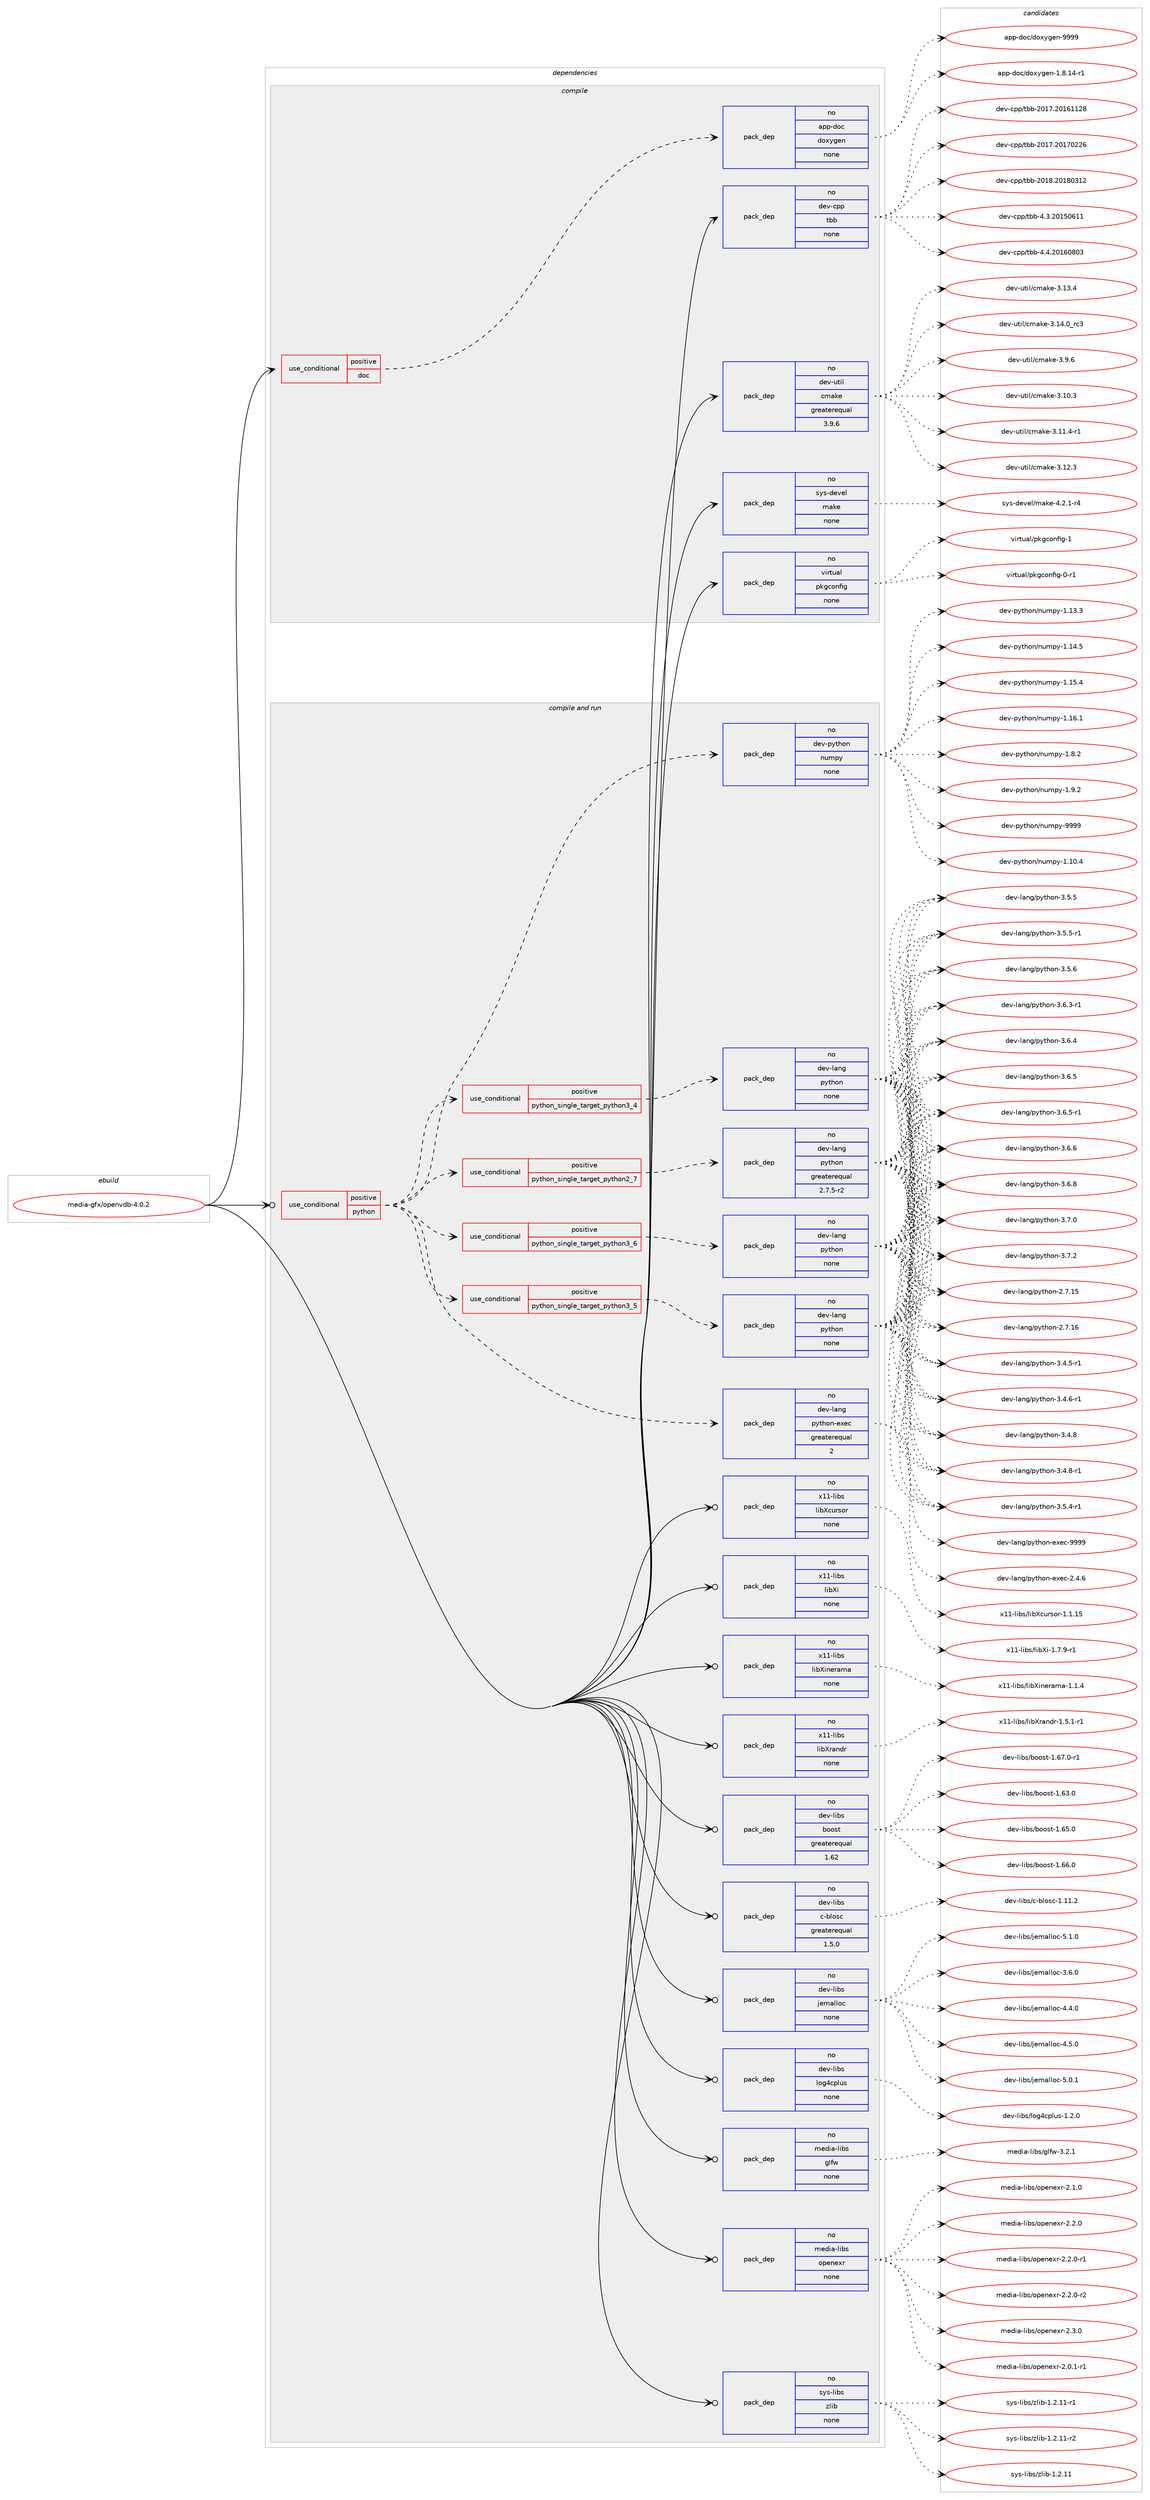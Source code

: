 digraph prolog {

# *************
# Graph options
# *************

newrank=true;
concentrate=true;
compound=true;
graph [rankdir=LR,fontname=Helvetica,fontsize=10,ranksep=1.5];#, ranksep=2.5, nodesep=0.2];
edge  [arrowhead=vee];
node  [fontname=Helvetica,fontsize=10];

# **********
# The ebuild
# **********

subgraph cluster_leftcol {
color=gray;
rank=same;
label=<<i>ebuild</i>>;
id [label="media-gfx/openvdb-4.0.2", color=red, width=4, href="../media-gfx/openvdb-4.0.2.svg"];
}

# ****************
# The dependencies
# ****************

subgraph cluster_midcol {
color=gray;
label=<<i>dependencies</i>>;
subgraph cluster_compile {
fillcolor="#eeeeee";
style=filled;
label=<<i>compile</i>>;
subgraph cond433173 {
dependency1606940 [label=<<TABLE BORDER="0" CELLBORDER="1" CELLSPACING="0" CELLPADDING="4"><TR><TD ROWSPAN="3" CELLPADDING="10">use_conditional</TD></TR><TR><TD>positive</TD></TR><TR><TD>doc</TD></TR></TABLE>>, shape=none, color=red];
subgraph pack1148151 {
dependency1606941 [label=<<TABLE BORDER="0" CELLBORDER="1" CELLSPACING="0" CELLPADDING="4" WIDTH="220"><TR><TD ROWSPAN="6" CELLPADDING="30">pack_dep</TD></TR><TR><TD WIDTH="110">no</TD></TR><TR><TD>app-doc</TD></TR><TR><TD>doxygen</TD></TR><TR><TD>none</TD></TR><TR><TD></TD></TR></TABLE>>, shape=none, color=blue];
}
dependency1606940:e -> dependency1606941:w [weight=20,style="dashed",arrowhead="vee"];
}
id:e -> dependency1606940:w [weight=20,style="solid",arrowhead="vee"];
subgraph pack1148152 {
dependency1606942 [label=<<TABLE BORDER="0" CELLBORDER="1" CELLSPACING="0" CELLPADDING="4" WIDTH="220"><TR><TD ROWSPAN="6" CELLPADDING="30">pack_dep</TD></TR><TR><TD WIDTH="110">no</TD></TR><TR><TD>dev-cpp</TD></TR><TR><TD>tbb</TD></TR><TR><TD>none</TD></TR><TR><TD></TD></TR></TABLE>>, shape=none, color=blue];
}
id:e -> dependency1606942:w [weight=20,style="solid",arrowhead="vee"];
subgraph pack1148153 {
dependency1606943 [label=<<TABLE BORDER="0" CELLBORDER="1" CELLSPACING="0" CELLPADDING="4" WIDTH="220"><TR><TD ROWSPAN="6" CELLPADDING="30">pack_dep</TD></TR><TR><TD WIDTH="110">no</TD></TR><TR><TD>dev-util</TD></TR><TR><TD>cmake</TD></TR><TR><TD>greaterequal</TD></TR><TR><TD>3.9.6</TD></TR></TABLE>>, shape=none, color=blue];
}
id:e -> dependency1606943:w [weight=20,style="solid",arrowhead="vee"];
subgraph pack1148154 {
dependency1606944 [label=<<TABLE BORDER="0" CELLBORDER="1" CELLSPACING="0" CELLPADDING="4" WIDTH="220"><TR><TD ROWSPAN="6" CELLPADDING="30">pack_dep</TD></TR><TR><TD WIDTH="110">no</TD></TR><TR><TD>sys-devel</TD></TR><TR><TD>make</TD></TR><TR><TD>none</TD></TR><TR><TD></TD></TR></TABLE>>, shape=none, color=blue];
}
id:e -> dependency1606944:w [weight=20,style="solid",arrowhead="vee"];
subgraph pack1148155 {
dependency1606945 [label=<<TABLE BORDER="0" CELLBORDER="1" CELLSPACING="0" CELLPADDING="4" WIDTH="220"><TR><TD ROWSPAN="6" CELLPADDING="30">pack_dep</TD></TR><TR><TD WIDTH="110">no</TD></TR><TR><TD>virtual</TD></TR><TR><TD>pkgconfig</TD></TR><TR><TD>none</TD></TR><TR><TD></TD></TR></TABLE>>, shape=none, color=blue];
}
id:e -> dependency1606945:w [weight=20,style="solid",arrowhead="vee"];
}
subgraph cluster_compileandrun {
fillcolor="#eeeeee";
style=filled;
label=<<i>compile and run</i>>;
subgraph cond433174 {
dependency1606946 [label=<<TABLE BORDER="0" CELLBORDER="1" CELLSPACING="0" CELLPADDING="4"><TR><TD ROWSPAN="3" CELLPADDING="10">use_conditional</TD></TR><TR><TD>positive</TD></TR><TR><TD>python</TD></TR></TABLE>>, shape=none, color=red];
subgraph cond433175 {
dependency1606947 [label=<<TABLE BORDER="0" CELLBORDER="1" CELLSPACING="0" CELLPADDING="4"><TR><TD ROWSPAN="3" CELLPADDING="10">use_conditional</TD></TR><TR><TD>positive</TD></TR><TR><TD>python_single_target_python2_7</TD></TR></TABLE>>, shape=none, color=red];
subgraph pack1148156 {
dependency1606948 [label=<<TABLE BORDER="0" CELLBORDER="1" CELLSPACING="0" CELLPADDING="4" WIDTH="220"><TR><TD ROWSPAN="6" CELLPADDING="30">pack_dep</TD></TR><TR><TD WIDTH="110">no</TD></TR><TR><TD>dev-lang</TD></TR><TR><TD>python</TD></TR><TR><TD>greaterequal</TD></TR><TR><TD>2.7.5-r2</TD></TR></TABLE>>, shape=none, color=blue];
}
dependency1606947:e -> dependency1606948:w [weight=20,style="dashed",arrowhead="vee"];
}
dependency1606946:e -> dependency1606947:w [weight=20,style="dashed",arrowhead="vee"];
subgraph cond433176 {
dependency1606949 [label=<<TABLE BORDER="0" CELLBORDER="1" CELLSPACING="0" CELLPADDING="4"><TR><TD ROWSPAN="3" CELLPADDING="10">use_conditional</TD></TR><TR><TD>positive</TD></TR><TR><TD>python_single_target_python3_4</TD></TR></TABLE>>, shape=none, color=red];
subgraph pack1148157 {
dependency1606950 [label=<<TABLE BORDER="0" CELLBORDER="1" CELLSPACING="0" CELLPADDING="4" WIDTH="220"><TR><TD ROWSPAN="6" CELLPADDING="30">pack_dep</TD></TR><TR><TD WIDTH="110">no</TD></TR><TR><TD>dev-lang</TD></TR><TR><TD>python</TD></TR><TR><TD>none</TD></TR><TR><TD></TD></TR></TABLE>>, shape=none, color=blue];
}
dependency1606949:e -> dependency1606950:w [weight=20,style="dashed",arrowhead="vee"];
}
dependency1606946:e -> dependency1606949:w [weight=20,style="dashed",arrowhead="vee"];
subgraph cond433177 {
dependency1606951 [label=<<TABLE BORDER="0" CELLBORDER="1" CELLSPACING="0" CELLPADDING="4"><TR><TD ROWSPAN="3" CELLPADDING="10">use_conditional</TD></TR><TR><TD>positive</TD></TR><TR><TD>python_single_target_python3_5</TD></TR></TABLE>>, shape=none, color=red];
subgraph pack1148158 {
dependency1606952 [label=<<TABLE BORDER="0" CELLBORDER="1" CELLSPACING="0" CELLPADDING="4" WIDTH="220"><TR><TD ROWSPAN="6" CELLPADDING="30">pack_dep</TD></TR><TR><TD WIDTH="110">no</TD></TR><TR><TD>dev-lang</TD></TR><TR><TD>python</TD></TR><TR><TD>none</TD></TR><TR><TD></TD></TR></TABLE>>, shape=none, color=blue];
}
dependency1606951:e -> dependency1606952:w [weight=20,style="dashed",arrowhead="vee"];
}
dependency1606946:e -> dependency1606951:w [weight=20,style="dashed",arrowhead="vee"];
subgraph cond433178 {
dependency1606953 [label=<<TABLE BORDER="0" CELLBORDER="1" CELLSPACING="0" CELLPADDING="4"><TR><TD ROWSPAN="3" CELLPADDING="10">use_conditional</TD></TR><TR><TD>positive</TD></TR><TR><TD>python_single_target_python3_6</TD></TR></TABLE>>, shape=none, color=red];
subgraph pack1148159 {
dependency1606954 [label=<<TABLE BORDER="0" CELLBORDER="1" CELLSPACING="0" CELLPADDING="4" WIDTH="220"><TR><TD ROWSPAN="6" CELLPADDING="30">pack_dep</TD></TR><TR><TD WIDTH="110">no</TD></TR><TR><TD>dev-lang</TD></TR><TR><TD>python</TD></TR><TR><TD>none</TD></TR><TR><TD></TD></TR></TABLE>>, shape=none, color=blue];
}
dependency1606953:e -> dependency1606954:w [weight=20,style="dashed",arrowhead="vee"];
}
dependency1606946:e -> dependency1606953:w [weight=20,style="dashed",arrowhead="vee"];
subgraph pack1148160 {
dependency1606955 [label=<<TABLE BORDER="0" CELLBORDER="1" CELLSPACING="0" CELLPADDING="4" WIDTH="220"><TR><TD ROWSPAN="6" CELLPADDING="30">pack_dep</TD></TR><TR><TD WIDTH="110">no</TD></TR><TR><TD>dev-lang</TD></TR><TR><TD>python-exec</TD></TR><TR><TD>greaterequal</TD></TR><TR><TD>2</TD></TR></TABLE>>, shape=none, color=blue];
}
dependency1606946:e -> dependency1606955:w [weight=20,style="dashed",arrowhead="vee"];
subgraph pack1148161 {
dependency1606956 [label=<<TABLE BORDER="0" CELLBORDER="1" CELLSPACING="0" CELLPADDING="4" WIDTH="220"><TR><TD ROWSPAN="6" CELLPADDING="30">pack_dep</TD></TR><TR><TD WIDTH="110">no</TD></TR><TR><TD>dev-python</TD></TR><TR><TD>numpy</TD></TR><TR><TD>none</TD></TR><TR><TD></TD></TR></TABLE>>, shape=none, color=blue];
}
dependency1606946:e -> dependency1606956:w [weight=20,style="dashed",arrowhead="vee"];
}
id:e -> dependency1606946:w [weight=20,style="solid",arrowhead="odotvee"];
subgraph pack1148162 {
dependency1606957 [label=<<TABLE BORDER="0" CELLBORDER="1" CELLSPACING="0" CELLPADDING="4" WIDTH="220"><TR><TD ROWSPAN="6" CELLPADDING="30">pack_dep</TD></TR><TR><TD WIDTH="110">no</TD></TR><TR><TD>dev-libs</TD></TR><TR><TD>boost</TD></TR><TR><TD>greaterequal</TD></TR><TR><TD>1.62</TD></TR></TABLE>>, shape=none, color=blue];
}
id:e -> dependency1606957:w [weight=20,style="solid",arrowhead="odotvee"];
subgraph pack1148163 {
dependency1606958 [label=<<TABLE BORDER="0" CELLBORDER="1" CELLSPACING="0" CELLPADDING="4" WIDTH="220"><TR><TD ROWSPAN="6" CELLPADDING="30">pack_dep</TD></TR><TR><TD WIDTH="110">no</TD></TR><TR><TD>dev-libs</TD></TR><TR><TD>c-blosc</TD></TR><TR><TD>greaterequal</TD></TR><TR><TD>1.5.0</TD></TR></TABLE>>, shape=none, color=blue];
}
id:e -> dependency1606958:w [weight=20,style="solid",arrowhead="odotvee"];
subgraph pack1148164 {
dependency1606959 [label=<<TABLE BORDER="0" CELLBORDER="1" CELLSPACING="0" CELLPADDING="4" WIDTH="220"><TR><TD ROWSPAN="6" CELLPADDING="30">pack_dep</TD></TR><TR><TD WIDTH="110">no</TD></TR><TR><TD>dev-libs</TD></TR><TR><TD>jemalloc</TD></TR><TR><TD>none</TD></TR><TR><TD></TD></TR></TABLE>>, shape=none, color=blue];
}
id:e -> dependency1606959:w [weight=20,style="solid",arrowhead="odotvee"];
subgraph pack1148165 {
dependency1606960 [label=<<TABLE BORDER="0" CELLBORDER="1" CELLSPACING="0" CELLPADDING="4" WIDTH="220"><TR><TD ROWSPAN="6" CELLPADDING="30">pack_dep</TD></TR><TR><TD WIDTH="110">no</TD></TR><TR><TD>dev-libs</TD></TR><TR><TD>log4cplus</TD></TR><TR><TD>none</TD></TR><TR><TD></TD></TR></TABLE>>, shape=none, color=blue];
}
id:e -> dependency1606960:w [weight=20,style="solid",arrowhead="odotvee"];
subgraph pack1148166 {
dependency1606961 [label=<<TABLE BORDER="0" CELLBORDER="1" CELLSPACING="0" CELLPADDING="4" WIDTH="220"><TR><TD ROWSPAN="6" CELLPADDING="30">pack_dep</TD></TR><TR><TD WIDTH="110">no</TD></TR><TR><TD>media-libs</TD></TR><TR><TD>glfw</TD></TR><TR><TD>none</TD></TR><TR><TD></TD></TR></TABLE>>, shape=none, color=blue];
}
id:e -> dependency1606961:w [weight=20,style="solid",arrowhead="odotvee"];
subgraph pack1148167 {
dependency1606962 [label=<<TABLE BORDER="0" CELLBORDER="1" CELLSPACING="0" CELLPADDING="4" WIDTH="220"><TR><TD ROWSPAN="6" CELLPADDING="30">pack_dep</TD></TR><TR><TD WIDTH="110">no</TD></TR><TR><TD>media-libs</TD></TR><TR><TD>openexr</TD></TR><TR><TD>none</TD></TR><TR><TD></TD></TR></TABLE>>, shape=none, color=blue];
}
id:e -> dependency1606962:w [weight=20,style="solid",arrowhead="odotvee"];
subgraph pack1148168 {
dependency1606963 [label=<<TABLE BORDER="0" CELLBORDER="1" CELLSPACING="0" CELLPADDING="4" WIDTH="220"><TR><TD ROWSPAN="6" CELLPADDING="30">pack_dep</TD></TR><TR><TD WIDTH="110">no</TD></TR><TR><TD>sys-libs</TD></TR><TR><TD>zlib</TD></TR><TR><TD>none</TD></TR><TR><TD></TD></TR></TABLE>>, shape=none, color=blue];
}
id:e -> dependency1606963:w [weight=20,style="solid",arrowhead="odotvee"];
subgraph pack1148169 {
dependency1606964 [label=<<TABLE BORDER="0" CELLBORDER="1" CELLSPACING="0" CELLPADDING="4" WIDTH="220"><TR><TD ROWSPAN="6" CELLPADDING="30">pack_dep</TD></TR><TR><TD WIDTH="110">no</TD></TR><TR><TD>x11-libs</TD></TR><TR><TD>libXcursor</TD></TR><TR><TD>none</TD></TR><TR><TD></TD></TR></TABLE>>, shape=none, color=blue];
}
id:e -> dependency1606964:w [weight=20,style="solid",arrowhead="odotvee"];
subgraph pack1148170 {
dependency1606965 [label=<<TABLE BORDER="0" CELLBORDER="1" CELLSPACING="0" CELLPADDING="4" WIDTH="220"><TR><TD ROWSPAN="6" CELLPADDING="30">pack_dep</TD></TR><TR><TD WIDTH="110">no</TD></TR><TR><TD>x11-libs</TD></TR><TR><TD>libXi</TD></TR><TR><TD>none</TD></TR><TR><TD></TD></TR></TABLE>>, shape=none, color=blue];
}
id:e -> dependency1606965:w [weight=20,style="solid",arrowhead="odotvee"];
subgraph pack1148171 {
dependency1606966 [label=<<TABLE BORDER="0" CELLBORDER="1" CELLSPACING="0" CELLPADDING="4" WIDTH="220"><TR><TD ROWSPAN="6" CELLPADDING="30">pack_dep</TD></TR><TR><TD WIDTH="110">no</TD></TR><TR><TD>x11-libs</TD></TR><TR><TD>libXinerama</TD></TR><TR><TD>none</TD></TR><TR><TD></TD></TR></TABLE>>, shape=none, color=blue];
}
id:e -> dependency1606966:w [weight=20,style="solid",arrowhead="odotvee"];
subgraph pack1148172 {
dependency1606967 [label=<<TABLE BORDER="0" CELLBORDER="1" CELLSPACING="0" CELLPADDING="4" WIDTH="220"><TR><TD ROWSPAN="6" CELLPADDING="30">pack_dep</TD></TR><TR><TD WIDTH="110">no</TD></TR><TR><TD>x11-libs</TD></TR><TR><TD>libXrandr</TD></TR><TR><TD>none</TD></TR><TR><TD></TD></TR></TABLE>>, shape=none, color=blue];
}
id:e -> dependency1606967:w [weight=20,style="solid",arrowhead="odotvee"];
}
subgraph cluster_run {
fillcolor="#eeeeee";
style=filled;
label=<<i>run</i>>;
}
}

# **************
# The candidates
# **************

subgraph cluster_choices {
rank=same;
color=gray;
label=<<i>candidates</i>>;

subgraph choice1148151 {
color=black;
nodesep=1;
choice97112112451001119947100111120121103101110454946564649524511449 [label="app-doc/doxygen-1.8.14-r1", color=red, width=4,href="../app-doc/doxygen-1.8.14-r1.svg"];
choice971121124510011199471001111201211031011104557575757 [label="app-doc/doxygen-9999", color=red, width=4,href="../app-doc/doxygen-9999.svg"];
dependency1606941:e -> choice97112112451001119947100111120121103101110454946564649524511449:w [style=dotted,weight="100"];
dependency1606941:e -> choice971121124510011199471001111201211031011104557575757:w [style=dotted,weight="100"];
}
subgraph choice1148152 {
color=black;
nodesep=1;
choice10010111845991121124711698984550484955465048495449495056 [label="dev-cpp/tbb-2017.20161128", color=red, width=4,href="../dev-cpp/tbb-2017.20161128.svg"];
choice10010111845991121124711698984550484955465048495548505054 [label="dev-cpp/tbb-2017.20170226", color=red, width=4,href="../dev-cpp/tbb-2017.20170226.svg"];
choice10010111845991121124711698984550484956465048495648514950 [label="dev-cpp/tbb-2018.20180312", color=red, width=4,href="../dev-cpp/tbb-2018.20180312.svg"];
choice100101118459911211247116989845524651465048495348544949 [label="dev-cpp/tbb-4.3.20150611", color=red, width=4,href="../dev-cpp/tbb-4.3.20150611.svg"];
choice100101118459911211247116989845524652465048495448564851 [label="dev-cpp/tbb-4.4.20160803", color=red, width=4,href="../dev-cpp/tbb-4.4.20160803.svg"];
dependency1606942:e -> choice10010111845991121124711698984550484955465048495449495056:w [style=dotted,weight="100"];
dependency1606942:e -> choice10010111845991121124711698984550484955465048495548505054:w [style=dotted,weight="100"];
dependency1606942:e -> choice10010111845991121124711698984550484956465048495648514950:w [style=dotted,weight="100"];
dependency1606942:e -> choice100101118459911211247116989845524651465048495348544949:w [style=dotted,weight="100"];
dependency1606942:e -> choice100101118459911211247116989845524652465048495448564851:w [style=dotted,weight="100"];
}
subgraph choice1148153 {
color=black;
nodesep=1;
choice1001011184511711610510847991099710710145514649484651 [label="dev-util/cmake-3.10.3", color=red, width=4,href="../dev-util/cmake-3.10.3.svg"];
choice10010111845117116105108479910997107101455146494946524511449 [label="dev-util/cmake-3.11.4-r1", color=red, width=4,href="../dev-util/cmake-3.11.4-r1.svg"];
choice1001011184511711610510847991099710710145514649504651 [label="dev-util/cmake-3.12.3", color=red, width=4,href="../dev-util/cmake-3.12.3.svg"];
choice1001011184511711610510847991099710710145514649514652 [label="dev-util/cmake-3.13.4", color=red, width=4,href="../dev-util/cmake-3.13.4.svg"];
choice1001011184511711610510847991099710710145514649524648951149951 [label="dev-util/cmake-3.14.0_rc3", color=red, width=4,href="../dev-util/cmake-3.14.0_rc3.svg"];
choice10010111845117116105108479910997107101455146574654 [label="dev-util/cmake-3.9.6", color=red, width=4,href="../dev-util/cmake-3.9.6.svg"];
dependency1606943:e -> choice1001011184511711610510847991099710710145514649484651:w [style=dotted,weight="100"];
dependency1606943:e -> choice10010111845117116105108479910997107101455146494946524511449:w [style=dotted,weight="100"];
dependency1606943:e -> choice1001011184511711610510847991099710710145514649504651:w [style=dotted,weight="100"];
dependency1606943:e -> choice1001011184511711610510847991099710710145514649514652:w [style=dotted,weight="100"];
dependency1606943:e -> choice1001011184511711610510847991099710710145514649524648951149951:w [style=dotted,weight="100"];
dependency1606943:e -> choice10010111845117116105108479910997107101455146574654:w [style=dotted,weight="100"];
}
subgraph choice1148154 {
color=black;
nodesep=1;
choice1151211154510010111810110847109971071014552465046494511452 [label="sys-devel/make-4.2.1-r4", color=red, width=4,href="../sys-devel/make-4.2.1-r4.svg"];
dependency1606944:e -> choice1151211154510010111810110847109971071014552465046494511452:w [style=dotted,weight="100"];
}
subgraph choice1148155 {
color=black;
nodesep=1;
choice11810511411611797108471121071039911111010210510345484511449 [label="virtual/pkgconfig-0-r1", color=red, width=4,href="../virtual/pkgconfig-0-r1.svg"];
choice1181051141161179710847112107103991111101021051034549 [label="virtual/pkgconfig-1", color=red, width=4,href="../virtual/pkgconfig-1.svg"];
dependency1606945:e -> choice11810511411611797108471121071039911111010210510345484511449:w [style=dotted,weight="100"];
dependency1606945:e -> choice1181051141161179710847112107103991111101021051034549:w [style=dotted,weight="100"];
}
subgraph choice1148156 {
color=black;
nodesep=1;
choice10010111845108971101034711212111610411111045504655464953 [label="dev-lang/python-2.7.15", color=red, width=4,href="../dev-lang/python-2.7.15.svg"];
choice10010111845108971101034711212111610411111045504655464954 [label="dev-lang/python-2.7.16", color=red, width=4,href="../dev-lang/python-2.7.16.svg"];
choice1001011184510897110103471121211161041111104551465246534511449 [label="dev-lang/python-3.4.5-r1", color=red, width=4,href="../dev-lang/python-3.4.5-r1.svg"];
choice1001011184510897110103471121211161041111104551465246544511449 [label="dev-lang/python-3.4.6-r1", color=red, width=4,href="../dev-lang/python-3.4.6-r1.svg"];
choice100101118451089711010347112121116104111110455146524656 [label="dev-lang/python-3.4.8", color=red, width=4,href="../dev-lang/python-3.4.8.svg"];
choice1001011184510897110103471121211161041111104551465246564511449 [label="dev-lang/python-3.4.8-r1", color=red, width=4,href="../dev-lang/python-3.4.8-r1.svg"];
choice1001011184510897110103471121211161041111104551465346524511449 [label="dev-lang/python-3.5.4-r1", color=red, width=4,href="../dev-lang/python-3.5.4-r1.svg"];
choice100101118451089711010347112121116104111110455146534653 [label="dev-lang/python-3.5.5", color=red, width=4,href="../dev-lang/python-3.5.5.svg"];
choice1001011184510897110103471121211161041111104551465346534511449 [label="dev-lang/python-3.5.5-r1", color=red, width=4,href="../dev-lang/python-3.5.5-r1.svg"];
choice100101118451089711010347112121116104111110455146534654 [label="dev-lang/python-3.5.6", color=red, width=4,href="../dev-lang/python-3.5.6.svg"];
choice1001011184510897110103471121211161041111104551465446514511449 [label="dev-lang/python-3.6.3-r1", color=red, width=4,href="../dev-lang/python-3.6.3-r1.svg"];
choice100101118451089711010347112121116104111110455146544652 [label="dev-lang/python-3.6.4", color=red, width=4,href="../dev-lang/python-3.6.4.svg"];
choice100101118451089711010347112121116104111110455146544653 [label="dev-lang/python-3.6.5", color=red, width=4,href="../dev-lang/python-3.6.5.svg"];
choice1001011184510897110103471121211161041111104551465446534511449 [label="dev-lang/python-3.6.5-r1", color=red, width=4,href="../dev-lang/python-3.6.5-r1.svg"];
choice100101118451089711010347112121116104111110455146544654 [label="dev-lang/python-3.6.6", color=red, width=4,href="../dev-lang/python-3.6.6.svg"];
choice100101118451089711010347112121116104111110455146544656 [label="dev-lang/python-3.6.8", color=red, width=4,href="../dev-lang/python-3.6.8.svg"];
choice100101118451089711010347112121116104111110455146554648 [label="dev-lang/python-3.7.0", color=red, width=4,href="../dev-lang/python-3.7.0.svg"];
choice100101118451089711010347112121116104111110455146554650 [label="dev-lang/python-3.7.2", color=red, width=4,href="../dev-lang/python-3.7.2.svg"];
dependency1606948:e -> choice10010111845108971101034711212111610411111045504655464953:w [style=dotted,weight="100"];
dependency1606948:e -> choice10010111845108971101034711212111610411111045504655464954:w [style=dotted,weight="100"];
dependency1606948:e -> choice1001011184510897110103471121211161041111104551465246534511449:w [style=dotted,weight="100"];
dependency1606948:e -> choice1001011184510897110103471121211161041111104551465246544511449:w [style=dotted,weight="100"];
dependency1606948:e -> choice100101118451089711010347112121116104111110455146524656:w [style=dotted,weight="100"];
dependency1606948:e -> choice1001011184510897110103471121211161041111104551465246564511449:w [style=dotted,weight="100"];
dependency1606948:e -> choice1001011184510897110103471121211161041111104551465346524511449:w [style=dotted,weight="100"];
dependency1606948:e -> choice100101118451089711010347112121116104111110455146534653:w [style=dotted,weight="100"];
dependency1606948:e -> choice1001011184510897110103471121211161041111104551465346534511449:w [style=dotted,weight="100"];
dependency1606948:e -> choice100101118451089711010347112121116104111110455146534654:w [style=dotted,weight="100"];
dependency1606948:e -> choice1001011184510897110103471121211161041111104551465446514511449:w [style=dotted,weight="100"];
dependency1606948:e -> choice100101118451089711010347112121116104111110455146544652:w [style=dotted,weight="100"];
dependency1606948:e -> choice100101118451089711010347112121116104111110455146544653:w [style=dotted,weight="100"];
dependency1606948:e -> choice1001011184510897110103471121211161041111104551465446534511449:w [style=dotted,weight="100"];
dependency1606948:e -> choice100101118451089711010347112121116104111110455146544654:w [style=dotted,weight="100"];
dependency1606948:e -> choice100101118451089711010347112121116104111110455146544656:w [style=dotted,weight="100"];
dependency1606948:e -> choice100101118451089711010347112121116104111110455146554648:w [style=dotted,weight="100"];
dependency1606948:e -> choice100101118451089711010347112121116104111110455146554650:w [style=dotted,weight="100"];
}
subgraph choice1148157 {
color=black;
nodesep=1;
choice10010111845108971101034711212111610411111045504655464953 [label="dev-lang/python-2.7.15", color=red, width=4,href="../dev-lang/python-2.7.15.svg"];
choice10010111845108971101034711212111610411111045504655464954 [label="dev-lang/python-2.7.16", color=red, width=4,href="../dev-lang/python-2.7.16.svg"];
choice1001011184510897110103471121211161041111104551465246534511449 [label="dev-lang/python-3.4.5-r1", color=red, width=4,href="../dev-lang/python-3.4.5-r1.svg"];
choice1001011184510897110103471121211161041111104551465246544511449 [label="dev-lang/python-3.4.6-r1", color=red, width=4,href="../dev-lang/python-3.4.6-r1.svg"];
choice100101118451089711010347112121116104111110455146524656 [label="dev-lang/python-3.4.8", color=red, width=4,href="../dev-lang/python-3.4.8.svg"];
choice1001011184510897110103471121211161041111104551465246564511449 [label="dev-lang/python-3.4.8-r1", color=red, width=4,href="../dev-lang/python-3.4.8-r1.svg"];
choice1001011184510897110103471121211161041111104551465346524511449 [label="dev-lang/python-3.5.4-r1", color=red, width=4,href="../dev-lang/python-3.5.4-r1.svg"];
choice100101118451089711010347112121116104111110455146534653 [label="dev-lang/python-3.5.5", color=red, width=4,href="../dev-lang/python-3.5.5.svg"];
choice1001011184510897110103471121211161041111104551465346534511449 [label="dev-lang/python-3.5.5-r1", color=red, width=4,href="../dev-lang/python-3.5.5-r1.svg"];
choice100101118451089711010347112121116104111110455146534654 [label="dev-lang/python-3.5.6", color=red, width=4,href="../dev-lang/python-3.5.6.svg"];
choice1001011184510897110103471121211161041111104551465446514511449 [label="dev-lang/python-3.6.3-r1", color=red, width=4,href="../dev-lang/python-3.6.3-r1.svg"];
choice100101118451089711010347112121116104111110455146544652 [label="dev-lang/python-3.6.4", color=red, width=4,href="../dev-lang/python-3.6.4.svg"];
choice100101118451089711010347112121116104111110455146544653 [label="dev-lang/python-3.6.5", color=red, width=4,href="../dev-lang/python-3.6.5.svg"];
choice1001011184510897110103471121211161041111104551465446534511449 [label="dev-lang/python-3.6.5-r1", color=red, width=4,href="../dev-lang/python-3.6.5-r1.svg"];
choice100101118451089711010347112121116104111110455146544654 [label="dev-lang/python-3.6.6", color=red, width=4,href="../dev-lang/python-3.6.6.svg"];
choice100101118451089711010347112121116104111110455146544656 [label="dev-lang/python-3.6.8", color=red, width=4,href="../dev-lang/python-3.6.8.svg"];
choice100101118451089711010347112121116104111110455146554648 [label="dev-lang/python-3.7.0", color=red, width=4,href="../dev-lang/python-3.7.0.svg"];
choice100101118451089711010347112121116104111110455146554650 [label="dev-lang/python-3.7.2", color=red, width=4,href="../dev-lang/python-3.7.2.svg"];
dependency1606950:e -> choice10010111845108971101034711212111610411111045504655464953:w [style=dotted,weight="100"];
dependency1606950:e -> choice10010111845108971101034711212111610411111045504655464954:w [style=dotted,weight="100"];
dependency1606950:e -> choice1001011184510897110103471121211161041111104551465246534511449:w [style=dotted,weight="100"];
dependency1606950:e -> choice1001011184510897110103471121211161041111104551465246544511449:w [style=dotted,weight="100"];
dependency1606950:e -> choice100101118451089711010347112121116104111110455146524656:w [style=dotted,weight="100"];
dependency1606950:e -> choice1001011184510897110103471121211161041111104551465246564511449:w [style=dotted,weight="100"];
dependency1606950:e -> choice1001011184510897110103471121211161041111104551465346524511449:w [style=dotted,weight="100"];
dependency1606950:e -> choice100101118451089711010347112121116104111110455146534653:w [style=dotted,weight="100"];
dependency1606950:e -> choice1001011184510897110103471121211161041111104551465346534511449:w [style=dotted,weight="100"];
dependency1606950:e -> choice100101118451089711010347112121116104111110455146534654:w [style=dotted,weight="100"];
dependency1606950:e -> choice1001011184510897110103471121211161041111104551465446514511449:w [style=dotted,weight="100"];
dependency1606950:e -> choice100101118451089711010347112121116104111110455146544652:w [style=dotted,weight="100"];
dependency1606950:e -> choice100101118451089711010347112121116104111110455146544653:w [style=dotted,weight="100"];
dependency1606950:e -> choice1001011184510897110103471121211161041111104551465446534511449:w [style=dotted,weight="100"];
dependency1606950:e -> choice100101118451089711010347112121116104111110455146544654:w [style=dotted,weight="100"];
dependency1606950:e -> choice100101118451089711010347112121116104111110455146544656:w [style=dotted,weight="100"];
dependency1606950:e -> choice100101118451089711010347112121116104111110455146554648:w [style=dotted,weight="100"];
dependency1606950:e -> choice100101118451089711010347112121116104111110455146554650:w [style=dotted,weight="100"];
}
subgraph choice1148158 {
color=black;
nodesep=1;
choice10010111845108971101034711212111610411111045504655464953 [label="dev-lang/python-2.7.15", color=red, width=4,href="../dev-lang/python-2.7.15.svg"];
choice10010111845108971101034711212111610411111045504655464954 [label="dev-lang/python-2.7.16", color=red, width=4,href="../dev-lang/python-2.7.16.svg"];
choice1001011184510897110103471121211161041111104551465246534511449 [label="dev-lang/python-3.4.5-r1", color=red, width=4,href="../dev-lang/python-3.4.5-r1.svg"];
choice1001011184510897110103471121211161041111104551465246544511449 [label="dev-lang/python-3.4.6-r1", color=red, width=4,href="../dev-lang/python-3.4.6-r1.svg"];
choice100101118451089711010347112121116104111110455146524656 [label="dev-lang/python-3.4.8", color=red, width=4,href="../dev-lang/python-3.4.8.svg"];
choice1001011184510897110103471121211161041111104551465246564511449 [label="dev-lang/python-3.4.8-r1", color=red, width=4,href="../dev-lang/python-3.4.8-r1.svg"];
choice1001011184510897110103471121211161041111104551465346524511449 [label="dev-lang/python-3.5.4-r1", color=red, width=4,href="../dev-lang/python-3.5.4-r1.svg"];
choice100101118451089711010347112121116104111110455146534653 [label="dev-lang/python-3.5.5", color=red, width=4,href="../dev-lang/python-3.5.5.svg"];
choice1001011184510897110103471121211161041111104551465346534511449 [label="dev-lang/python-3.5.5-r1", color=red, width=4,href="../dev-lang/python-3.5.5-r1.svg"];
choice100101118451089711010347112121116104111110455146534654 [label="dev-lang/python-3.5.6", color=red, width=4,href="../dev-lang/python-3.5.6.svg"];
choice1001011184510897110103471121211161041111104551465446514511449 [label="dev-lang/python-3.6.3-r1", color=red, width=4,href="../dev-lang/python-3.6.3-r1.svg"];
choice100101118451089711010347112121116104111110455146544652 [label="dev-lang/python-3.6.4", color=red, width=4,href="../dev-lang/python-3.6.4.svg"];
choice100101118451089711010347112121116104111110455146544653 [label="dev-lang/python-3.6.5", color=red, width=4,href="../dev-lang/python-3.6.5.svg"];
choice1001011184510897110103471121211161041111104551465446534511449 [label="dev-lang/python-3.6.5-r1", color=red, width=4,href="../dev-lang/python-3.6.5-r1.svg"];
choice100101118451089711010347112121116104111110455146544654 [label="dev-lang/python-3.6.6", color=red, width=4,href="../dev-lang/python-3.6.6.svg"];
choice100101118451089711010347112121116104111110455146544656 [label="dev-lang/python-3.6.8", color=red, width=4,href="../dev-lang/python-3.6.8.svg"];
choice100101118451089711010347112121116104111110455146554648 [label="dev-lang/python-3.7.0", color=red, width=4,href="../dev-lang/python-3.7.0.svg"];
choice100101118451089711010347112121116104111110455146554650 [label="dev-lang/python-3.7.2", color=red, width=4,href="../dev-lang/python-3.7.2.svg"];
dependency1606952:e -> choice10010111845108971101034711212111610411111045504655464953:w [style=dotted,weight="100"];
dependency1606952:e -> choice10010111845108971101034711212111610411111045504655464954:w [style=dotted,weight="100"];
dependency1606952:e -> choice1001011184510897110103471121211161041111104551465246534511449:w [style=dotted,weight="100"];
dependency1606952:e -> choice1001011184510897110103471121211161041111104551465246544511449:w [style=dotted,weight="100"];
dependency1606952:e -> choice100101118451089711010347112121116104111110455146524656:w [style=dotted,weight="100"];
dependency1606952:e -> choice1001011184510897110103471121211161041111104551465246564511449:w [style=dotted,weight="100"];
dependency1606952:e -> choice1001011184510897110103471121211161041111104551465346524511449:w [style=dotted,weight="100"];
dependency1606952:e -> choice100101118451089711010347112121116104111110455146534653:w [style=dotted,weight="100"];
dependency1606952:e -> choice1001011184510897110103471121211161041111104551465346534511449:w [style=dotted,weight="100"];
dependency1606952:e -> choice100101118451089711010347112121116104111110455146534654:w [style=dotted,weight="100"];
dependency1606952:e -> choice1001011184510897110103471121211161041111104551465446514511449:w [style=dotted,weight="100"];
dependency1606952:e -> choice100101118451089711010347112121116104111110455146544652:w [style=dotted,weight="100"];
dependency1606952:e -> choice100101118451089711010347112121116104111110455146544653:w [style=dotted,weight="100"];
dependency1606952:e -> choice1001011184510897110103471121211161041111104551465446534511449:w [style=dotted,weight="100"];
dependency1606952:e -> choice100101118451089711010347112121116104111110455146544654:w [style=dotted,weight="100"];
dependency1606952:e -> choice100101118451089711010347112121116104111110455146544656:w [style=dotted,weight="100"];
dependency1606952:e -> choice100101118451089711010347112121116104111110455146554648:w [style=dotted,weight="100"];
dependency1606952:e -> choice100101118451089711010347112121116104111110455146554650:w [style=dotted,weight="100"];
}
subgraph choice1148159 {
color=black;
nodesep=1;
choice10010111845108971101034711212111610411111045504655464953 [label="dev-lang/python-2.7.15", color=red, width=4,href="../dev-lang/python-2.7.15.svg"];
choice10010111845108971101034711212111610411111045504655464954 [label="dev-lang/python-2.7.16", color=red, width=4,href="../dev-lang/python-2.7.16.svg"];
choice1001011184510897110103471121211161041111104551465246534511449 [label="dev-lang/python-3.4.5-r1", color=red, width=4,href="../dev-lang/python-3.4.5-r1.svg"];
choice1001011184510897110103471121211161041111104551465246544511449 [label="dev-lang/python-3.4.6-r1", color=red, width=4,href="../dev-lang/python-3.4.6-r1.svg"];
choice100101118451089711010347112121116104111110455146524656 [label="dev-lang/python-3.4.8", color=red, width=4,href="../dev-lang/python-3.4.8.svg"];
choice1001011184510897110103471121211161041111104551465246564511449 [label="dev-lang/python-3.4.8-r1", color=red, width=4,href="../dev-lang/python-3.4.8-r1.svg"];
choice1001011184510897110103471121211161041111104551465346524511449 [label="dev-lang/python-3.5.4-r1", color=red, width=4,href="../dev-lang/python-3.5.4-r1.svg"];
choice100101118451089711010347112121116104111110455146534653 [label="dev-lang/python-3.5.5", color=red, width=4,href="../dev-lang/python-3.5.5.svg"];
choice1001011184510897110103471121211161041111104551465346534511449 [label="dev-lang/python-3.5.5-r1", color=red, width=4,href="../dev-lang/python-3.5.5-r1.svg"];
choice100101118451089711010347112121116104111110455146534654 [label="dev-lang/python-3.5.6", color=red, width=4,href="../dev-lang/python-3.5.6.svg"];
choice1001011184510897110103471121211161041111104551465446514511449 [label="dev-lang/python-3.6.3-r1", color=red, width=4,href="../dev-lang/python-3.6.3-r1.svg"];
choice100101118451089711010347112121116104111110455146544652 [label="dev-lang/python-3.6.4", color=red, width=4,href="../dev-lang/python-3.6.4.svg"];
choice100101118451089711010347112121116104111110455146544653 [label="dev-lang/python-3.6.5", color=red, width=4,href="../dev-lang/python-3.6.5.svg"];
choice1001011184510897110103471121211161041111104551465446534511449 [label="dev-lang/python-3.6.5-r1", color=red, width=4,href="../dev-lang/python-3.6.5-r1.svg"];
choice100101118451089711010347112121116104111110455146544654 [label="dev-lang/python-3.6.6", color=red, width=4,href="../dev-lang/python-3.6.6.svg"];
choice100101118451089711010347112121116104111110455146544656 [label="dev-lang/python-3.6.8", color=red, width=4,href="../dev-lang/python-3.6.8.svg"];
choice100101118451089711010347112121116104111110455146554648 [label="dev-lang/python-3.7.0", color=red, width=4,href="../dev-lang/python-3.7.0.svg"];
choice100101118451089711010347112121116104111110455146554650 [label="dev-lang/python-3.7.2", color=red, width=4,href="../dev-lang/python-3.7.2.svg"];
dependency1606954:e -> choice10010111845108971101034711212111610411111045504655464953:w [style=dotted,weight="100"];
dependency1606954:e -> choice10010111845108971101034711212111610411111045504655464954:w [style=dotted,weight="100"];
dependency1606954:e -> choice1001011184510897110103471121211161041111104551465246534511449:w [style=dotted,weight="100"];
dependency1606954:e -> choice1001011184510897110103471121211161041111104551465246544511449:w [style=dotted,weight="100"];
dependency1606954:e -> choice100101118451089711010347112121116104111110455146524656:w [style=dotted,weight="100"];
dependency1606954:e -> choice1001011184510897110103471121211161041111104551465246564511449:w [style=dotted,weight="100"];
dependency1606954:e -> choice1001011184510897110103471121211161041111104551465346524511449:w [style=dotted,weight="100"];
dependency1606954:e -> choice100101118451089711010347112121116104111110455146534653:w [style=dotted,weight="100"];
dependency1606954:e -> choice1001011184510897110103471121211161041111104551465346534511449:w [style=dotted,weight="100"];
dependency1606954:e -> choice100101118451089711010347112121116104111110455146534654:w [style=dotted,weight="100"];
dependency1606954:e -> choice1001011184510897110103471121211161041111104551465446514511449:w [style=dotted,weight="100"];
dependency1606954:e -> choice100101118451089711010347112121116104111110455146544652:w [style=dotted,weight="100"];
dependency1606954:e -> choice100101118451089711010347112121116104111110455146544653:w [style=dotted,weight="100"];
dependency1606954:e -> choice1001011184510897110103471121211161041111104551465446534511449:w [style=dotted,weight="100"];
dependency1606954:e -> choice100101118451089711010347112121116104111110455146544654:w [style=dotted,weight="100"];
dependency1606954:e -> choice100101118451089711010347112121116104111110455146544656:w [style=dotted,weight="100"];
dependency1606954:e -> choice100101118451089711010347112121116104111110455146554648:w [style=dotted,weight="100"];
dependency1606954:e -> choice100101118451089711010347112121116104111110455146554650:w [style=dotted,weight="100"];
}
subgraph choice1148160 {
color=black;
nodesep=1;
choice1001011184510897110103471121211161041111104510112010199455046524654 [label="dev-lang/python-exec-2.4.6", color=red, width=4,href="../dev-lang/python-exec-2.4.6.svg"];
choice10010111845108971101034711212111610411111045101120101994557575757 [label="dev-lang/python-exec-9999", color=red, width=4,href="../dev-lang/python-exec-9999.svg"];
dependency1606955:e -> choice1001011184510897110103471121211161041111104510112010199455046524654:w [style=dotted,weight="100"];
dependency1606955:e -> choice10010111845108971101034711212111610411111045101120101994557575757:w [style=dotted,weight="100"];
}
subgraph choice1148161 {
color=black;
nodesep=1;
choice100101118451121211161041111104711011710911212145494649484652 [label="dev-python/numpy-1.10.4", color=red, width=4,href="../dev-python/numpy-1.10.4.svg"];
choice100101118451121211161041111104711011710911212145494649514651 [label="dev-python/numpy-1.13.3", color=red, width=4,href="../dev-python/numpy-1.13.3.svg"];
choice100101118451121211161041111104711011710911212145494649524653 [label="dev-python/numpy-1.14.5", color=red, width=4,href="../dev-python/numpy-1.14.5.svg"];
choice100101118451121211161041111104711011710911212145494649534652 [label="dev-python/numpy-1.15.4", color=red, width=4,href="../dev-python/numpy-1.15.4.svg"];
choice100101118451121211161041111104711011710911212145494649544649 [label="dev-python/numpy-1.16.1", color=red, width=4,href="../dev-python/numpy-1.16.1.svg"];
choice1001011184511212111610411111047110117109112121454946564650 [label="dev-python/numpy-1.8.2", color=red, width=4,href="../dev-python/numpy-1.8.2.svg"];
choice1001011184511212111610411111047110117109112121454946574650 [label="dev-python/numpy-1.9.2", color=red, width=4,href="../dev-python/numpy-1.9.2.svg"];
choice10010111845112121116104111110471101171091121214557575757 [label="dev-python/numpy-9999", color=red, width=4,href="../dev-python/numpy-9999.svg"];
dependency1606956:e -> choice100101118451121211161041111104711011710911212145494649484652:w [style=dotted,weight="100"];
dependency1606956:e -> choice100101118451121211161041111104711011710911212145494649514651:w [style=dotted,weight="100"];
dependency1606956:e -> choice100101118451121211161041111104711011710911212145494649524653:w [style=dotted,weight="100"];
dependency1606956:e -> choice100101118451121211161041111104711011710911212145494649534652:w [style=dotted,weight="100"];
dependency1606956:e -> choice100101118451121211161041111104711011710911212145494649544649:w [style=dotted,weight="100"];
dependency1606956:e -> choice1001011184511212111610411111047110117109112121454946564650:w [style=dotted,weight="100"];
dependency1606956:e -> choice1001011184511212111610411111047110117109112121454946574650:w [style=dotted,weight="100"];
dependency1606956:e -> choice10010111845112121116104111110471101171091121214557575757:w [style=dotted,weight="100"];
}
subgraph choice1148162 {
color=black;
nodesep=1;
choice1001011184510810598115479811111111511645494654514648 [label="dev-libs/boost-1.63.0", color=red, width=4,href="../dev-libs/boost-1.63.0.svg"];
choice1001011184510810598115479811111111511645494654534648 [label="dev-libs/boost-1.65.0", color=red, width=4,href="../dev-libs/boost-1.65.0.svg"];
choice1001011184510810598115479811111111511645494654544648 [label="dev-libs/boost-1.66.0", color=red, width=4,href="../dev-libs/boost-1.66.0.svg"];
choice10010111845108105981154798111111115116454946545546484511449 [label="dev-libs/boost-1.67.0-r1", color=red, width=4,href="../dev-libs/boost-1.67.0-r1.svg"];
dependency1606957:e -> choice1001011184510810598115479811111111511645494654514648:w [style=dotted,weight="100"];
dependency1606957:e -> choice1001011184510810598115479811111111511645494654534648:w [style=dotted,weight="100"];
dependency1606957:e -> choice1001011184510810598115479811111111511645494654544648:w [style=dotted,weight="100"];
dependency1606957:e -> choice10010111845108105981154798111111115116454946545546484511449:w [style=dotted,weight="100"];
}
subgraph choice1148163 {
color=black;
nodesep=1;
choice1001011184510810598115479945981081111159945494649494650 [label="dev-libs/c-blosc-1.11.2", color=red, width=4,href="../dev-libs/c-blosc-1.11.2.svg"];
dependency1606958:e -> choice1001011184510810598115479945981081111159945494649494650:w [style=dotted,weight="100"];
}
subgraph choice1148164 {
color=black;
nodesep=1;
choice1001011184510810598115471061011099710810811199455146544648 [label="dev-libs/jemalloc-3.6.0", color=red, width=4,href="../dev-libs/jemalloc-3.6.0.svg"];
choice1001011184510810598115471061011099710810811199455246524648 [label="dev-libs/jemalloc-4.4.0", color=red, width=4,href="../dev-libs/jemalloc-4.4.0.svg"];
choice1001011184510810598115471061011099710810811199455246534648 [label="dev-libs/jemalloc-4.5.0", color=red, width=4,href="../dev-libs/jemalloc-4.5.0.svg"];
choice1001011184510810598115471061011099710810811199455346484649 [label="dev-libs/jemalloc-5.0.1", color=red, width=4,href="../dev-libs/jemalloc-5.0.1.svg"];
choice1001011184510810598115471061011099710810811199455346494648 [label="dev-libs/jemalloc-5.1.0", color=red, width=4,href="../dev-libs/jemalloc-5.1.0.svg"];
dependency1606959:e -> choice1001011184510810598115471061011099710810811199455146544648:w [style=dotted,weight="100"];
dependency1606959:e -> choice1001011184510810598115471061011099710810811199455246524648:w [style=dotted,weight="100"];
dependency1606959:e -> choice1001011184510810598115471061011099710810811199455246534648:w [style=dotted,weight="100"];
dependency1606959:e -> choice1001011184510810598115471061011099710810811199455346484649:w [style=dotted,weight="100"];
dependency1606959:e -> choice1001011184510810598115471061011099710810811199455346494648:w [style=dotted,weight="100"];
}
subgraph choice1148165 {
color=black;
nodesep=1;
choice1001011184510810598115471081111035299112108117115454946504648 [label="dev-libs/log4cplus-1.2.0", color=red, width=4,href="../dev-libs/log4cplus-1.2.0.svg"];
dependency1606960:e -> choice1001011184510810598115471081111035299112108117115454946504648:w [style=dotted,weight="100"];
}
subgraph choice1148166 {
color=black;
nodesep=1;
choice10910110010597451081059811547103108102119455146504649 [label="media-libs/glfw-3.2.1", color=red, width=4,href="../media-libs/glfw-3.2.1.svg"];
dependency1606961:e -> choice10910110010597451081059811547103108102119455146504649:w [style=dotted,weight="100"];
}
subgraph choice1148167 {
color=black;
nodesep=1;
choice109101100105974510810598115471111121011101011201144550464846494511449 [label="media-libs/openexr-2.0.1-r1", color=red, width=4,href="../media-libs/openexr-2.0.1-r1.svg"];
choice10910110010597451081059811547111112101110101120114455046494648 [label="media-libs/openexr-2.1.0", color=red, width=4,href="../media-libs/openexr-2.1.0.svg"];
choice10910110010597451081059811547111112101110101120114455046504648 [label="media-libs/openexr-2.2.0", color=red, width=4,href="../media-libs/openexr-2.2.0.svg"];
choice109101100105974510810598115471111121011101011201144550465046484511449 [label="media-libs/openexr-2.2.0-r1", color=red, width=4,href="../media-libs/openexr-2.2.0-r1.svg"];
choice109101100105974510810598115471111121011101011201144550465046484511450 [label="media-libs/openexr-2.2.0-r2", color=red, width=4,href="../media-libs/openexr-2.2.0-r2.svg"];
choice10910110010597451081059811547111112101110101120114455046514648 [label="media-libs/openexr-2.3.0", color=red, width=4,href="../media-libs/openexr-2.3.0.svg"];
dependency1606962:e -> choice109101100105974510810598115471111121011101011201144550464846494511449:w [style=dotted,weight="100"];
dependency1606962:e -> choice10910110010597451081059811547111112101110101120114455046494648:w [style=dotted,weight="100"];
dependency1606962:e -> choice10910110010597451081059811547111112101110101120114455046504648:w [style=dotted,weight="100"];
dependency1606962:e -> choice109101100105974510810598115471111121011101011201144550465046484511449:w [style=dotted,weight="100"];
dependency1606962:e -> choice109101100105974510810598115471111121011101011201144550465046484511450:w [style=dotted,weight="100"];
dependency1606962:e -> choice10910110010597451081059811547111112101110101120114455046514648:w [style=dotted,weight="100"];
}
subgraph choice1148168 {
color=black;
nodesep=1;
choice1151211154510810598115471221081059845494650464949 [label="sys-libs/zlib-1.2.11", color=red, width=4,href="../sys-libs/zlib-1.2.11.svg"];
choice11512111545108105981154712210810598454946504649494511449 [label="sys-libs/zlib-1.2.11-r1", color=red, width=4,href="../sys-libs/zlib-1.2.11-r1.svg"];
choice11512111545108105981154712210810598454946504649494511450 [label="sys-libs/zlib-1.2.11-r2", color=red, width=4,href="../sys-libs/zlib-1.2.11-r2.svg"];
dependency1606963:e -> choice1151211154510810598115471221081059845494650464949:w [style=dotted,weight="100"];
dependency1606963:e -> choice11512111545108105981154712210810598454946504649494511449:w [style=dotted,weight="100"];
dependency1606963:e -> choice11512111545108105981154712210810598454946504649494511450:w [style=dotted,weight="100"];
}
subgraph choice1148169 {
color=black;
nodesep=1;
choice120494945108105981154710810598889911711411511111445494649464953 [label="x11-libs/libXcursor-1.1.15", color=red, width=4,href="../x11-libs/libXcursor-1.1.15.svg"];
dependency1606964:e -> choice120494945108105981154710810598889911711411511111445494649464953:w [style=dotted,weight="100"];
}
subgraph choice1148170 {
color=black;
nodesep=1;
choice120494945108105981154710810598881054549465546574511449 [label="x11-libs/libXi-1.7.9-r1", color=red, width=4,href="../x11-libs/libXi-1.7.9-r1.svg"];
dependency1606965:e -> choice120494945108105981154710810598881054549465546574511449:w [style=dotted,weight="100"];
}
subgraph choice1148171 {
color=black;
nodesep=1;
choice120494945108105981154710810598881051101011149710997454946494652 [label="x11-libs/libXinerama-1.1.4", color=red, width=4,href="../x11-libs/libXinerama-1.1.4.svg"];
dependency1606966:e -> choice120494945108105981154710810598881051101011149710997454946494652:w [style=dotted,weight="100"];
}
subgraph choice1148172 {
color=black;
nodesep=1;
choice12049494510810598115471081059888114971101001144549465346494511449 [label="x11-libs/libXrandr-1.5.1-r1", color=red, width=4,href="../x11-libs/libXrandr-1.5.1-r1.svg"];
dependency1606967:e -> choice12049494510810598115471081059888114971101001144549465346494511449:w [style=dotted,weight="100"];
}
}

}
